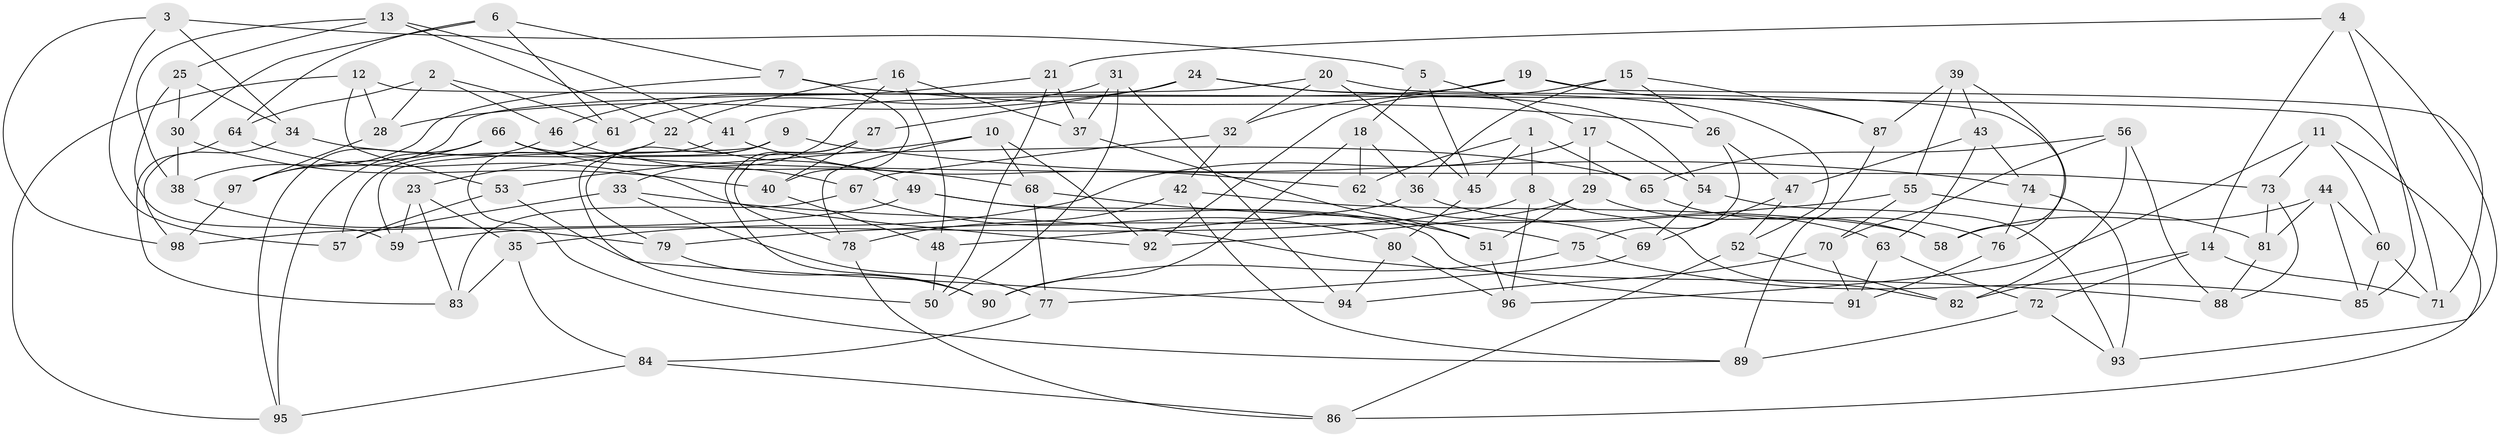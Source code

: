 // Generated by graph-tools (version 1.1) at 2025/57/03/09/25 04:57:54]
// undirected, 98 vertices, 196 edges
graph export_dot {
graph [start="1"]
  node [color=gray90,style=filled];
  1;
  2;
  3;
  4;
  5;
  6;
  7;
  8;
  9;
  10;
  11;
  12;
  13;
  14;
  15;
  16;
  17;
  18;
  19;
  20;
  21;
  22;
  23;
  24;
  25;
  26;
  27;
  28;
  29;
  30;
  31;
  32;
  33;
  34;
  35;
  36;
  37;
  38;
  39;
  40;
  41;
  42;
  43;
  44;
  45;
  46;
  47;
  48;
  49;
  50;
  51;
  52;
  53;
  54;
  55;
  56;
  57;
  58;
  59;
  60;
  61;
  62;
  63;
  64;
  65;
  66;
  67;
  68;
  69;
  70;
  71;
  72;
  73;
  74;
  75;
  76;
  77;
  78;
  79;
  80;
  81;
  82;
  83;
  84;
  85;
  86;
  87;
  88;
  89;
  90;
  91;
  92;
  93;
  94;
  95;
  96;
  97;
  98;
  1 -- 8;
  1 -- 62;
  1 -- 65;
  1 -- 45;
  2 -- 28;
  2 -- 64;
  2 -- 61;
  2 -- 46;
  3 -- 34;
  3 -- 98;
  3 -- 5;
  3 -- 57;
  4 -- 85;
  4 -- 21;
  4 -- 14;
  4 -- 93;
  5 -- 45;
  5 -- 17;
  5 -- 18;
  6 -- 61;
  6 -- 7;
  6 -- 64;
  6 -- 30;
  7 -- 38;
  7 -- 26;
  7 -- 40;
  8 -- 96;
  8 -- 82;
  8 -- 59;
  9 -- 74;
  9 -- 59;
  9 -- 50;
  9 -- 79;
  10 -- 53;
  10 -- 78;
  10 -- 68;
  10 -- 92;
  11 -- 73;
  11 -- 96;
  11 -- 86;
  11 -- 60;
  12 -- 28;
  12 -- 53;
  12 -- 71;
  12 -- 95;
  13 -- 38;
  13 -- 22;
  13 -- 25;
  13 -- 41;
  14 -- 82;
  14 -- 71;
  14 -- 72;
  15 -- 87;
  15 -- 92;
  15 -- 36;
  15 -- 26;
  16 -- 48;
  16 -- 33;
  16 -- 22;
  16 -- 37;
  17 -- 54;
  17 -- 35;
  17 -- 29;
  18 -- 62;
  18 -- 36;
  18 -- 90;
  19 -- 41;
  19 -- 32;
  19 -- 87;
  19 -- 71;
  20 -- 76;
  20 -- 45;
  20 -- 32;
  20 -- 97;
  21 -- 50;
  21 -- 46;
  21 -- 37;
  22 -- 49;
  22 -- 23;
  23 -- 35;
  23 -- 59;
  23 -- 83;
  24 -- 52;
  24 -- 54;
  24 -- 28;
  24 -- 27;
  25 -- 30;
  25 -- 34;
  25 -- 59;
  26 -- 75;
  26 -- 47;
  27 -- 40;
  27 -- 78;
  27 -- 90;
  28 -- 97;
  29 -- 92;
  29 -- 58;
  29 -- 51;
  30 -- 38;
  30 -- 40;
  31 -- 94;
  31 -- 37;
  31 -- 61;
  31 -- 50;
  32 -- 67;
  32 -- 42;
  33 -- 88;
  33 -- 57;
  33 -- 77;
  34 -- 65;
  34 -- 98;
  35 -- 83;
  35 -- 84;
  36 -- 63;
  36 -- 48;
  37 -- 51;
  38 -- 79;
  39 -- 43;
  39 -- 55;
  39 -- 87;
  39 -- 58;
  40 -- 48;
  41 -- 62;
  41 -- 57;
  42 -- 58;
  42 -- 89;
  42 -- 78;
  43 -- 63;
  43 -- 74;
  43 -- 47;
  44 -- 81;
  44 -- 58;
  44 -- 60;
  44 -- 85;
  45 -- 80;
  46 -- 68;
  46 -- 95;
  47 -- 69;
  47 -- 52;
  48 -- 50;
  49 -- 91;
  49 -- 98;
  49 -- 51;
  51 -- 96;
  52 -- 82;
  52 -- 86;
  53 -- 57;
  53 -- 94;
  54 -- 93;
  54 -- 69;
  55 -- 70;
  55 -- 79;
  55 -- 81;
  56 -- 88;
  56 -- 65;
  56 -- 82;
  56 -- 70;
  60 -- 71;
  60 -- 85;
  61 -- 89;
  62 -- 69;
  63 -- 91;
  63 -- 72;
  64 -- 92;
  64 -- 83;
  65 -- 76;
  66 -- 73;
  66 -- 97;
  66 -- 95;
  66 -- 67;
  67 -- 80;
  67 -- 83;
  68 -- 75;
  68 -- 77;
  69 -- 77;
  70 -- 91;
  70 -- 94;
  72 -- 89;
  72 -- 93;
  73 -- 81;
  73 -- 88;
  74 -- 76;
  74 -- 93;
  75 -- 85;
  75 -- 90;
  76 -- 91;
  77 -- 84;
  78 -- 86;
  79 -- 90;
  80 -- 94;
  80 -- 96;
  81 -- 88;
  84 -- 86;
  84 -- 95;
  87 -- 89;
  97 -- 98;
}

